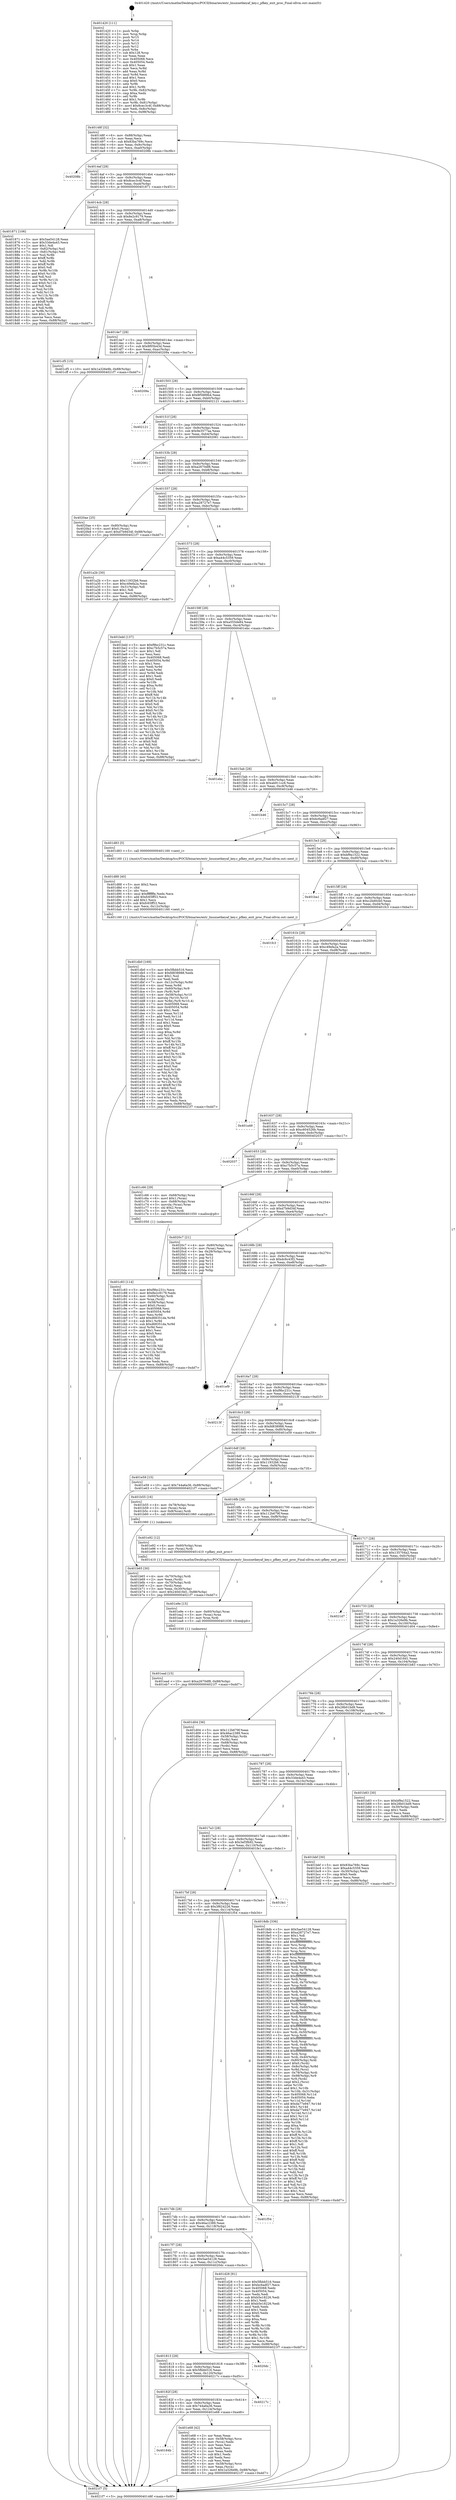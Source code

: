 digraph "0x401420" {
  label = "0x401420 (/mnt/c/Users/mathe/Desktop/tcc/POCII/binaries/extr_linuxnetkeyaf_key.c_pfkey_exit_proc_Final-ollvm.out::main(0))"
  labelloc = "t"
  node[shape=record]

  Entry [label="",width=0.3,height=0.3,shape=circle,fillcolor=black,style=filled]
  "0x40148f" [label="{
     0x40148f [32]\l
     | [instrs]\l
     &nbsp;&nbsp;0x40148f \<+6\>: mov -0x88(%rbp),%eax\l
     &nbsp;&nbsp;0x401495 \<+2\>: mov %eax,%ecx\l
     &nbsp;&nbsp;0x401497 \<+6\>: sub $0x83ba769c,%ecx\l
     &nbsp;&nbsp;0x40149d \<+6\>: mov %eax,-0x9c(%rbp)\l
     &nbsp;&nbsp;0x4014a3 \<+6\>: mov %ecx,-0xa0(%rbp)\l
     &nbsp;&nbsp;0x4014a9 \<+6\>: je 000000000040208b \<main+0xc6b\>\l
  }"]
  "0x40208b" [label="{
     0x40208b\l
  }", style=dashed]
  "0x4014af" [label="{
     0x4014af [28]\l
     | [instrs]\l
     &nbsp;&nbsp;0x4014af \<+5\>: jmp 00000000004014b4 \<main+0x94\>\l
     &nbsp;&nbsp;0x4014b4 \<+6\>: mov -0x9c(%rbp),%eax\l
     &nbsp;&nbsp;0x4014ba \<+5\>: sub $0x8cec3c4f,%eax\l
     &nbsp;&nbsp;0x4014bf \<+6\>: mov %eax,-0xa4(%rbp)\l
     &nbsp;&nbsp;0x4014c5 \<+6\>: je 0000000000401871 \<main+0x451\>\l
  }"]
  Exit [label="",width=0.3,height=0.3,shape=circle,fillcolor=black,style=filled,peripheries=2]
  "0x401871" [label="{
     0x401871 [106]\l
     | [instrs]\l
     &nbsp;&nbsp;0x401871 \<+5\>: mov $0x5ae54128,%eax\l
     &nbsp;&nbsp;0x401876 \<+5\>: mov $0x33de4a43,%ecx\l
     &nbsp;&nbsp;0x40187b \<+2\>: mov $0x1,%dl\l
     &nbsp;&nbsp;0x40187d \<+7\>: mov -0x82(%rbp),%sil\l
     &nbsp;&nbsp;0x401884 \<+7\>: mov -0x81(%rbp),%dil\l
     &nbsp;&nbsp;0x40188b \<+3\>: mov %sil,%r8b\l
     &nbsp;&nbsp;0x40188e \<+4\>: xor $0xff,%r8b\l
     &nbsp;&nbsp;0x401892 \<+3\>: mov %dil,%r9b\l
     &nbsp;&nbsp;0x401895 \<+4\>: xor $0xff,%r9b\l
     &nbsp;&nbsp;0x401899 \<+3\>: xor $0x0,%dl\l
     &nbsp;&nbsp;0x40189c \<+3\>: mov %r8b,%r10b\l
     &nbsp;&nbsp;0x40189f \<+4\>: and $0x0,%r10b\l
     &nbsp;&nbsp;0x4018a3 \<+3\>: and %dl,%sil\l
     &nbsp;&nbsp;0x4018a6 \<+3\>: mov %r9b,%r11b\l
     &nbsp;&nbsp;0x4018a9 \<+4\>: and $0x0,%r11b\l
     &nbsp;&nbsp;0x4018ad \<+3\>: and %dl,%dil\l
     &nbsp;&nbsp;0x4018b0 \<+3\>: or %sil,%r10b\l
     &nbsp;&nbsp;0x4018b3 \<+3\>: or %dil,%r11b\l
     &nbsp;&nbsp;0x4018b6 \<+3\>: xor %r11b,%r10b\l
     &nbsp;&nbsp;0x4018b9 \<+3\>: or %r9b,%r8b\l
     &nbsp;&nbsp;0x4018bc \<+4\>: xor $0xff,%r8b\l
     &nbsp;&nbsp;0x4018c0 \<+3\>: or $0x0,%dl\l
     &nbsp;&nbsp;0x4018c3 \<+3\>: and %dl,%r8b\l
     &nbsp;&nbsp;0x4018c6 \<+3\>: or %r8b,%r10b\l
     &nbsp;&nbsp;0x4018c9 \<+4\>: test $0x1,%r10b\l
     &nbsp;&nbsp;0x4018cd \<+3\>: cmovne %ecx,%eax\l
     &nbsp;&nbsp;0x4018d0 \<+6\>: mov %eax,-0x88(%rbp)\l
     &nbsp;&nbsp;0x4018d6 \<+5\>: jmp 00000000004021f7 \<main+0xdd7\>\l
  }"]
  "0x4014cb" [label="{
     0x4014cb [28]\l
     | [instrs]\l
     &nbsp;&nbsp;0x4014cb \<+5\>: jmp 00000000004014d0 \<main+0xb0\>\l
     &nbsp;&nbsp;0x4014d0 \<+6\>: mov -0x9c(%rbp),%eax\l
     &nbsp;&nbsp;0x4014d6 \<+5\>: sub $0x8e2c9179,%eax\l
     &nbsp;&nbsp;0x4014db \<+6\>: mov %eax,-0xa8(%rbp)\l
     &nbsp;&nbsp;0x4014e1 \<+6\>: je 0000000000401cf5 \<main+0x8d5\>\l
  }"]
  "0x4021f7" [label="{
     0x4021f7 [5]\l
     | [instrs]\l
     &nbsp;&nbsp;0x4021f7 \<+5\>: jmp 000000000040148f \<main+0x6f\>\l
  }"]
  "0x401420" [label="{
     0x401420 [111]\l
     | [instrs]\l
     &nbsp;&nbsp;0x401420 \<+1\>: push %rbp\l
     &nbsp;&nbsp;0x401421 \<+3\>: mov %rsp,%rbp\l
     &nbsp;&nbsp;0x401424 \<+2\>: push %r15\l
     &nbsp;&nbsp;0x401426 \<+2\>: push %r14\l
     &nbsp;&nbsp;0x401428 \<+2\>: push %r13\l
     &nbsp;&nbsp;0x40142a \<+2\>: push %r12\l
     &nbsp;&nbsp;0x40142c \<+1\>: push %rbx\l
     &nbsp;&nbsp;0x40142d \<+7\>: sub $0x128,%rsp\l
     &nbsp;&nbsp;0x401434 \<+2\>: xor %eax,%eax\l
     &nbsp;&nbsp;0x401436 \<+7\>: mov 0x405068,%ecx\l
     &nbsp;&nbsp;0x40143d \<+7\>: mov 0x405054,%edx\l
     &nbsp;&nbsp;0x401444 \<+3\>: sub $0x1,%eax\l
     &nbsp;&nbsp;0x401447 \<+3\>: mov %ecx,%r8d\l
     &nbsp;&nbsp;0x40144a \<+3\>: add %eax,%r8d\l
     &nbsp;&nbsp;0x40144d \<+4\>: imul %r8d,%ecx\l
     &nbsp;&nbsp;0x401451 \<+3\>: and $0x1,%ecx\l
     &nbsp;&nbsp;0x401454 \<+3\>: cmp $0x0,%ecx\l
     &nbsp;&nbsp;0x401457 \<+4\>: sete %r9b\l
     &nbsp;&nbsp;0x40145b \<+4\>: and $0x1,%r9b\l
     &nbsp;&nbsp;0x40145f \<+7\>: mov %r9b,-0x82(%rbp)\l
     &nbsp;&nbsp;0x401466 \<+3\>: cmp $0xa,%edx\l
     &nbsp;&nbsp;0x401469 \<+4\>: setl %r9b\l
     &nbsp;&nbsp;0x40146d \<+4\>: and $0x1,%r9b\l
     &nbsp;&nbsp;0x401471 \<+7\>: mov %r9b,-0x81(%rbp)\l
     &nbsp;&nbsp;0x401478 \<+10\>: movl $0x8cec3c4f,-0x88(%rbp)\l
     &nbsp;&nbsp;0x401482 \<+6\>: mov %edi,-0x8c(%rbp)\l
     &nbsp;&nbsp;0x401488 \<+7\>: mov %rsi,-0x98(%rbp)\l
  }"]
  "0x401ead" [label="{
     0x401ead [15]\l
     | [instrs]\l
     &nbsp;&nbsp;0x401ead \<+10\>: movl $0xa2670df8,-0x88(%rbp)\l
     &nbsp;&nbsp;0x401eb7 \<+5\>: jmp 00000000004021f7 \<main+0xdd7\>\l
  }"]
  "0x401cf5" [label="{
     0x401cf5 [15]\l
     | [instrs]\l
     &nbsp;&nbsp;0x401cf5 \<+10\>: movl $0x1a326e9b,-0x88(%rbp)\l
     &nbsp;&nbsp;0x401cff \<+5\>: jmp 00000000004021f7 \<main+0xdd7\>\l
  }"]
  "0x4014e7" [label="{
     0x4014e7 [28]\l
     | [instrs]\l
     &nbsp;&nbsp;0x4014e7 \<+5\>: jmp 00000000004014ec \<main+0xcc\>\l
     &nbsp;&nbsp;0x4014ec \<+6\>: mov -0x9c(%rbp),%eax\l
     &nbsp;&nbsp;0x4014f2 \<+5\>: sub $0x8f05b43d,%eax\l
     &nbsp;&nbsp;0x4014f7 \<+6\>: mov %eax,-0xac(%rbp)\l
     &nbsp;&nbsp;0x4014fd \<+6\>: je 000000000040209a \<main+0xc7a\>\l
  }"]
  "0x401e9e" [label="{
     0x401e9e [15]\l
     | [instrs]\l
     &nbsp;&nbsp;0x401e9e \<+4\>: mov -0x60(%rbp),%rax\l
     &nbsp;&nbsp;0x401ea2 \<+3\>: mov (%rax),%rax\l
     &nbsp;&nbsp;0x401ea5 \<+3\>: mov %rax,%rdi\l
     &nbsp;&nbsp;0x401ea8 \<+5\>: call 0000000000401030 \<free@plt\>\l
     | [calls]\l
     &nbsp;&nbsp;0x401030 \{1\} (unknown)\l
  }"]
  "0x40209a" [label="{
     0x40209a\l
  }", style=dashed]
  "0x401503" [label="{
     0x401503 [28]\l
     | [instrs]\l
     &nbsp;&nbsp;0x401503 \<+5\>: jmp 0000000000401508 \<main+0xe8\>\l
     &nbsp;&nbsp;0x401508 \<+6\>: mov -0x9c(%rbp),%eax\l
     &nbsp;&nbsp;0x40150e \<+5\>: sub $0x8f5889b4,%eax\l
     &nbsp;&nbsp;0x401513 \<+6\>: mov %eax,-0xb0(%rbp)\l
     &nbsp;&nbsp;0x401519 \<+6\>: je 0000000000402121 \<main+0xd01\>\l
  }"]
  "0x40184b" [label="{
     0x40184b\l
  }", style=dashed]
  "0x402121" [label="{
     0x402121\l
  }", style=dashed]
  "0x40151f" [label="{
     0x40151f [28]\l
     | [instrs]\l
     &nbsp;&nbsp;0x40151f \<+5\>: jmp 0000000000401524 \<main+0x104\>\l
     &nbsp;&nbsp;0x401524 \<+6\>: mov -0x9c(%rbp),%eax\l
     &nbsp;&nbsp;0x40152a \<+5\>: sub $0x9e3577aa,%eax\l
     &nbsp;&nbsp;0x40152f \<+6\>: mov %eax,-0xb4(%rbp)\l
     &nbsp;&nbsp;0x401535 \<+6\>: je 0000000000402061 \<main+0xc41\>\l
  }"]
  "0x401e68" [label="{
     0x401e68 [42]\l
     | [instrs]\l
     &nbsp;&nbsp;0x401e68 \<+2\>: xor %eax,%eax\l
     &nbsp;&nbsp;0x401e6a \<+4\>: mov -0x58(%rbp),%rcx\l
     &nbsp;&nbsp;0x401e6e \<+2\>: mov (%rcx),%edx\l
     &nbsp;&nbsp;0x401e70 \<+2\>: mov %eax,%esi\l
     &nbsp;&nbsp;0x401e72 \<+2\>: sub %edx,%esi\l
     &nbsp;&nbsp;0x401e74 \<+2\>: mov %eax,%edx\l
     &nbsp;&nbsp;0x401e76 \<+3\>: sub $0x1,%edx\l
     &nbsp;&nbsp;0x401e79 \<+2\>: add %edx,%esi\l
     &nbsp;&nbsp;0x401e7b \<+2\>: sub %esi,%eax\l
     &nbsp;&nbsp;0x401e7d \<+4\>: mov -0x58(%rbp),%rcx\l
     &nbsp;&nbsp;0x401e81 \<+2\>: mov %eax,(%rcx)\l
     &nbsp;&nbsp;0x401e83 \<+10\>: movl $0x1a326e9b,-0x88(%rbp)\l
     &nbsp;&nbsp;0x401e8d \<+5\>: jmp 00000000004021f7 \<main+0xdd7\>\l
  }"]
  "0x402061" [label="{
     0x402061\l
  }", style=dashed]
  "0x40153b" [label="{
     0x40153b [28]\l
     | [instrs]\l
     &nbsp;&nbsp;0x40153b \<+5\>: jmp 0000000000401540 \<main+0x120\>\l
     &nbsp;&nbsp;0x401540 \<+6\>: mov -0x9c(%rbp),%eax\l
     &nbsp;&nbsp;0x401546 \<+5\>: sub $0xa2670df8,%eax\l
     &nbsp;&nbsp;0x40154b \<+6\>: mov %eax,-0xb8(%rbp)\l
     &nbsp;&nbsp;0x401551 \<+6\>: je 00000000004020ae \<main+0xc8e\>\l
  }"]
  "0x40182f" [label="{
     0x40182f [28]\l
     | [instrs]\l
     &nbsp;&nbsp;0x40182f \<+5\>: jmp 0000000000401834 \<main+0x414\>\l
     &nbsp;&nbsp;0x401834 \<+6\>: mov -0x9c(%rbp),%eax\l
     &nbsp;&nbsp;0x40183a \<+5\>: sub $0x744a6a36,%eax\l
     &nbsp;&nbsp;0x40183f \<+6\>: mov %eax,-0x124(%rbp)\l
     &nbsp;&nbsp;0x401845 \<+6\>: je 0000000000401e68 \<main+0xa48\>\l
  }"]
  "0x4020ae" [label="{
     0x4020ae [25]\l
     | [instrs]\l
     &nbsp;&nbsp;0x4020ae \<+4\>: mov -0x80(%rbp),%rax\l
     &nbsp;&nbsp;0x4020b2 \<+6\>: movl $0x0,(%rax)\l
     &nbsp;&nbsp;0x4020b8 \<+10\>: movl $0xd7b9d34f,-0x88(%rbp)\l
     &nbsp;&nbsp;0x4020c2 \<+5\>: jmp 00000000004021f7 \<main+0xdd7\>\l
  }"]
  "0x401557" [label="{
     0x401557 [28]\l
     | [instrs]\l
     &nbsp;&nbsp;0x401557 \<+5\>: jmp 000000000040155c \<main+0x13c\>\l
     &nbsp;&nbsp;0x40155c \<+6\>: mov -0x9c(%rbp),%eax\l
     &nbsp;&nbsp;0x401562 \<+5\>: sub $0xa28727e7,%eax\l
     &nbsp;&nbsp;0x401567 \<+6\>: mov %eax,-0xbc(%rbp)\l
     &nbsp;&nbsp;0x40156d \<+6\>: je 0000000000401a2b \<main+0x60b\>\l
  }"]
  "0x40217c" [label="{
     0x40217c\l
  }", style=dashed]
  "0x401a2b" [label="{
     0x401a2b [30]\l
     | [instrs]\l
     &nbsp;&nbsp;0x401a2b \<+5\>: mov $0x11932b6,%eax\l
     &nbsp;&nbsp;0x401a30 \<+5\>: mov $0xc49efa2a,%ecx\l
     &nbsp;&nbsp;0x401a35 \<+3\>: mov -0x31(%rbp),%dl\l
     &nbsp;&nbsp;0x401a38 \<+3\>: test $0x1,%dl\l
     &nbsp;&nbsp;0x401a3b \<+3\>: cmovne %ecx,%eax\l
     &nbsp;&nbsp;0x401a3e \<+6\>: mov %eax,-0x88(%rbp)\l
     &nbsp;&nbsp;0x401a44 \<+5\>: jmp 00000000004021f7 \<main+0xdd7\>\l
  }"]
  "0x401573" [label="{
     0x401573 [28]\l
     | [instrs]\l
     &nbsp;&nbsp;0x401573 \<+5\>: jmp 0000000000401578 \<main+0x158\>\l
     &nbsp;&nbsp;0x401578 \<+6\>: mov -0x9c(%rbp),%eax\l
     &nbsp;&nbsp;0x40157e \<+5\>: sub $0xa44c5359,%eax\l
     &nbsp;&nbsp;0x401583 \<+6\>: mov %eax,-0xc0(%rbp)\l
     &nbsp;&nbsp;0x401589 \<+6\>: je 0000000000401bdd \<main+0x7bd\>\l
  }"]
  "0x401813" [label="{
     0x401813 [28]\l
     | [instrs]\l
     &nbsp;&nbsp;0x401813 \<+5\>: jmp 0000000000401818 \<main+0x3f8\>\l
     &nbsp;&nbsp;0x401818 \<+6\>: mov -0x9c(%rbp),%eax\l
     &nbsp;&nbsp;0x40181e \<+5\>: sub $0x5fbbb516,%eax\l
     &nbsp;&nbsp;0x401823 \<+6\>: mov %eax,-0x120(%rbp)\l
     &nbsp;&nbsp;0x401829 \<+6\>: je 000000000040217c \<main+0xd5c\>\l
  }"]
  "0x401bdd" [label="{
     0x401bdd [137]\l
     | [instrs]\l
     &nbsp;&nbsp;0x401bdd \<+5\>: mov $0xf9bc231c,%eax\l
     &nbsp;&nbsp;0x401be2 \<+5\>: mov $0xc7b5c57a,%ecx\l
     &nbsp;&nbsp;0x401be7 \<+2\>: mov $0x1,%dl\l
     &nbsp;&nbsp;0x401be9 \<+2\>: xor %esi,%esi\l
     &nbsp;&nbsp;0x401beb \<+7\>: mov 0x405068,%edi\l
     &nbsp;&nbsp;0x401bf2 \<+8\>: mov 0x405054,%r8d\l
     &nbsp;&nbsp;0x401bfa \<+3\>: sub $0x1,%esi\l
     &nbsp;&nbsp;0x401bfd \<+3\>: mov %edi,%r9d\l
     &nbsp;&nbsp;0x401c00 \<+3\>: add %esi,%r9d\l
     &nbsp;&nbsp;0x401c03 \<+4\>: imul %r9d,%edi\l
     &nbsp;&nbsp;0x401c07 \<+3\>: and $0x1,%edi\l
     &nbsp;&nbsp;0x401c0a \<+3\>: cmp $0x0,%edi\l
     &nbsp;&nbsp;0x401c0d \<+4\>: sete %r10b\l
     &nbsp;&nbsp;0x401c11 \<+4\>: cmp $0xa,%r8d\l
     &nbsp;&nbsp;0x401c15 \<+4\>: setl %r11b\l
     &nbsp;&nbsp;0x401c19 \<+3\>: mov %r10b,%bl\l
     &nbsp;&nbsp;0x401c1c \<+3\>: xor $0xff,%bl\l
     &nbsp;&nbsp;0x401c1f \<+3\>: mov %r11b,%r14b\l
     &nbsp;&nbsp;0x401c22 \<+4\>: xor $0xff,%r14b\l
     &nbsp;&nbsp;0x401c26 \<+3\>: xor $0x0,%dl\l
     &nbsp;&nbsp;0x401c29 \<+3\>: mov %bl,%r15b\l
     &nbsp;&nbsp;0x401c2c \<+4\>: and $0x0,%r15b\l
     &nbsp;&nbsp;0x401c30 \<+3\>: and %dl,%r10b\l
     &nbsp;&nbsp;0x401c33 \<+3\>: mov %r14b,%r12b\l
     &nbsp;&nbsp;0x401c36 \<+4\>: and $0x0,%r12b\l
     &nbsp;&nbsp;0x401c3a \<+3\>: and %dl,%r11b\l
     &nbsp;&nbsp;0x401c3d \<+3\>: or %r10b,%r15b\l
     &nbsp;&nbsp;0x401c40 \<+3\>: or %r11b,%r12b\l
     &nbsp;&nbsp;0x401c43 \<+3\>: xor %r12b,%r15b\l
     &nbsp;&nbsp;0x401c46 \<+3\>: or %r14b,%bl\l
     &nbsp;&nbsp;0x401c49 \<+3\>: xor $0xff,%bl\l
     &nbsp;&nbsp;0x401c4c \<+3\>: or $0x0,%dl\l
     &nbsp;&nbsp;0x401c4f \<+2\>: and %dl,%bl\l
     &nbsp;&nbsp;0x401c51 \<+3\>: or %bl,%r15b\l
     &nbsp;&nbsp;0x401c54 \<+4\>: test $0x1,%r15b\l
     &nbsp;&nbsp;0x401c58 \<+3\>: cmovne %ecx,%eax\l
     &nbsp;&nbsp;0x401c5b \<+6\>: mov %eax,-0x88(%rbp)\l
     &nbsp;&nbsp;0x401c61 \<+5\>: jmp 00000000004021f7 \<main+0xdd7\>\l
  }"]
  "0x40158f" [label="{
     0x40158f [28]\l
     | [instrs]\l
     &nbsp;&nbsp;0x40158f \<+5\>: jmp 0000000000401594 \<main+0x174\>\l
     &nbsp;&nbsp;0x401594 \<+6\>: mov -0x9c(%rbp),%eax\l
     &nbsp;&nbsp;0x40159a \<+5\>: sub $0xa555de84,%eax\l
     &nbsp;&nbsp;0x40159f \<+6\>: mov %eax,-0xc4(%rbp)\l
     &nbsp;&nbsp;0x4015a5 \<+6\>: je 0000000000401ebc \<main+0xa9c\>\l
  }"]
  "0x4020dc" [label="{
     0x4020dc\l
  }", style=dashed]
  "0x401ebc" [label="{
     0x401ebc\l
  }", style=dashed]
  "0x4015ab" [label="{
     0x4015ab [28]\l
     | [instrs]\l
     &nbsp;&nbsp;0x4015ab \<+5\>: jmp 00000000004015b0 \<main+0x190\>\l
     &nbsp;&nbsp;0x4015b0 \<+6\>: mov -0x9c(%rbp),%eax\l
     &nbsp;&nbsp;0x4015b6 \<+5\>: sub $0xab911cc6,%eax\l
     &nbsp;&nbsp;0x4015bb \<+6\>: mov %eax,-0xc8(%rbp)\l
     &nbsp;&nbsp;0x4015c1 \<+6\>: je 0000000000401b46 \<main+0x726\>\l
  }"]
  "0x401db0" [label="{
     0x401db0 [169]\l
     | [instrs]\l
     &nbsp;&nbsp;0x401db0 \<+5\>: mov $0x5fbbb516,%ecx\l
     &nbsp;&nbsp;0x401db5 \<+5\>: mov $0xfd838988,%edx\l
     &nbsp;&nbsp;0x401dba \<+3\>: mov $0x1,%sil\l
     &nbsp;&nbsp;0x401dbd \<+2\>: xor %edi,%edi\l
     &nbsp;&nbsp;0x401dbf \<+7\>: mov -0x12c(%rbp),%r8d\l
     &nbsp;&nbsp;0x401dc6 \<+4\>: imul %eax,%r8d\l
     &nbsp;&nbsp;0x401dca \<+4\>: mov -0x60(%rbp),%r9\l
     &nbsp;&nbsp;0x401dce \<+3\>: mov (%r9),%r9\l
     &nbsp;&nbsp;0x401dd1 \<+4\>: mov -0x58(%rbp),%r10\l
     &nbsp;&nbsp;0x401dd5 \<+3\>: movslq (%r10),%r10\l
     &nbsp;&nbsp;0x401dd8 \<+4\>: mov %r8d,(%r9,%r10,4)\l
     &nbsp;&nbsp;0x401ddc \<+7\>: mov 0x405068,%eax\l
     &nbsp;&nbsp;0x401de3 \<+8\>: mov 0x405054,%r8d\l
     &nbsp;&nbsp;0x401deb \<+3\>: sub $0x1,%edi\l
     &nbsp;&nbsp;0x401dee \<+3\>: mov %eax,%r11d\l
     &nbsp;&nbsp;0x401df1 \<+3\>: add %edi,%r11d\l
     &nbsp;&nbsp;0x401df4 \<+4\>: imul %r11d,%eax\l
     &nbsp;&nbsp;0x401df8 \<+3\>: and $0x1,%eax\l
     &nbsp;&nbsp;0x401dfb \<+3\>: cmp $0x0,%eax\l
     &nbsp;&nbsp;0x401dfe \<+3\>: sete %bl\l
     &nbsp;&nbsp;0x401e01 \<+4\>: cmp $0xa,%r8d\l
     &nbsp;&nbsp;0x401e05 \<+4\>: setl %r14b\l
     &nbsp;&nbsp;0x401e09 \<+3\>: mov %bl,%r15b\l
     &nbsp;&nbsp;0x401e0c \<+4\>: xor $0xff,%r15b\l
     &nbsp;&nbsp;0x401e10 \<+3\>: mov %r14b,%r12b\l
     &nbsp;&nbsp;0x401e13 \<+4\>: xor $0xff,%r12b\l
     &nbsp;&nbsp;0x401e17 \<+4\>: xor $0x0,%sil\l
     &nbsp;&nbsp;0x401e1b \<+3\>: mov %r15b,%r13b\l
     &nbsp;&nbsp;0x401e1e \<+4\>: and $0x0,%r13b\l
     &nbsp;&nbsp;0x401e22 \<+3\>: and %sil,%bl\l
     &nbsp;&nbsp;0x401e25 \<+3\>: mov %r12b,%al\l
     &nbsp;&nbsp;0x401e28 \<+2\>: and $0x0,%al\l
     &nbsp;&nbsp;0x401e2a \<+3\>: and %sil,%r14b\l
     &nbsp;&nbsp;0x401e2d \<+3\>: or %bl,%r13b\l
     &nbsp;&nbsp;0x401e30 \<+3\>: or %r14b,%al\l
     &nbsp;&nbsp;0x401e33 \<+3\>: xor %al,%r13b\l
     &nbsp;&nbsp;0x401e36 \<+3\>: or %r12b,%r15b\l
     &nbsp;&nbsp;0x401e39 \<+4\>: xor $0xff,%r15b\l
     &nbsp;&nbsp;0x401e3d \<+4\>: or $0x0,%sil\l
     &nbsp;&nbsp;0x401e41 \<+3\>: and %sil,%r15b\l
     &nbsp;&nbsp;0x401e44 \<+3\>: or %r15b,%r13b\l
     &nbsp;&nbsp;0x401e47 \<+4\>: test $0x1,%r13b\l
     &nbsp;&nbsp;0x401e4b \<+3\>: cmovne %edx,%ecx\l
     &nbsp;&nbsp;0x401e4e \<+6\>: mov %ecx,-0x88(%rbp)\l
     &nbsp;&nbsp;0x401e54 \<+5\>: jmp 00000000004021f7 \<main+0xdd7\>\l
  }"]
  "0x401b46" [label="{
     0x401b46\l
  }", style=dashed]
  "0x4015c7" [label="{
     0x4015c7 [28]\l
     | [instrs]\l
     &nbsp;&nbsp;0x4015c7 \<+5\>: jmp 00000000004015cc \<main+0x1ac\>\l
     &nbsp;&nbsp;0x4015cc \<+6\>: mov -0x9c(%rbp),%eax\l
     &nbsp;&nbsp;0x4015d2 \<+5\>: sub $0xbc6adf27,%eax\l
     &nbsp;&nbsp;0x4015d7 \<+6\>: mov %eax,-0xcc(%rbp)\l
     &nbsp;&nbsp;0x4015dd \<+6\>: je 0000000000401d83 \<main+0x963\>\l
  }"]
  "0x401d88" [label="{
     0x401d88 [40]\l
     | [instrs]\l
     &nbsp;&nbsp;0x401d88 \<+5\>: mov $0x2,%ecx\l
     &nbsp;&nbsp;0x401d8d \<+1\>: cltd\l
     &nbsp;&nbsp;0x401d8e \<+2\>: idiv %ecx\l
     &nbsp;&nbsp;0x401d90 \<+6\>: imul $0xfffffffe,%edx,%ecx\l
     &nbsp;&nbsp;0x401d96 \<+6\>: add $0xfc65ff53,%ecx\l
     &nbsp;&nbsp;0x401d9c \<+3\>: add $0x1,%ecx\l
     &nbsp;&nbsp;0x401d9f \<+6\>: sub $0xfc65ff53,%ecx\l
     &nbsp;&nbsp;0x401da5 \<+6\>: mov %ecx,-0x12c(%rbp)\l
     &nbsp;&nbsp;0x401dab \<+5\>: call 0000000000401160 \<next_i\>\l
     | [calls]\l
     &nbsp;&nbsp;0x401160 \{1\} (/mnt/c/Users/mathe/Desktop/tcc/POCII/binaries/extr_linuxnetkeyaf_key.c_pfkey_exit_proc_Final-ollvm.out::next_i)\l
  }"]
  "0x401d83" [label="{
     0x401d83 [5]\l
     | [instrs]\l
     &nbsp;&nbsp;0x401d83 \<+5\>: call 0000000000401160 \<next_i\>\l
     | [calls]\l
     &nbsp;&nbsp;0x401160 \{1\} (/mnt/c/Users/mathe/Desktop/tcc/POCII/binaries/extr_linuxnetkeyaf_key.c_pfkey_exit_proc_Final-ollvm.out::next_i)\l
  }"]
  "0x4015e3" [label="{
     0x4015e3 [28]\l
     | [instrs]\l
     &nbsp;&nbsp;0x4015e3 \<+5\>: jmp 00000000004015e8 \<main+0x1c8\>\l
     &nbsp;&nbsp;0x4015e8 \<+6\>: mov -0x9c(%rbp),%eax\l
     &nbsp;&nbsp;0x4015ee \<+5\>: sub $0xbf9a1522,%eax\l
     &nbsp;&nbsp;0x4015f3 \<+6\>: mov %eax,-0xd0(%rbp)\l
     &nbsp;&nbsp;0x4015f9 \<+6\>: je 0000000000401ba1 \<main+0x781\>\l
  }"]
  "0x4017f7" [label="{
     0x4017f7 [28]\l
     | [instrs]\l
     &nbsp;&nbsp;0x4017f7 \<+5\>: jmp 00000000004017fc \<main+0x3dc\>\l
     &nbsp;&nbsp;0x4017fc \<+6\>: mov -0x9c(%rbp),%eax\l
     &nbsp;&nbsp;0x401802 \<+5\>: sub $0x5ae54128,%eax\l
     &nbsp;&nbsp;0x401807 \<+6\>: mov %eax,-0x11c(%rbp)\l
     &nbsp;&nbsp;0x40180d \<+6\>: je 00000000004020dc \<main+0xcbc\>\l
  }"]
  "0x401ba1" [label="{
     0x401ba1\l
  }", style=dashed]
  "0x4015ff" [label="{
     0x4015ff [28]\l
     | [instrs]\l
     &nbsp;&nbsp;0x4015ff \<+5\>: jmp 0000000000401604 \<main+0x1e4\>\l
     &nbsp;&nbsp;0x401604 \<+6\>: mov -0x9c(%rbp),%eax\l
     &nbsp;&nbsp;0x40160a \<+5\>: sub $0xc2bd0cb0,%eax\l
     &nbsp;&nbsp;0x40160f \<+6\>: mov %eax,-0xd4(%rbp)\l
     &nbsp;&nbsp;0x401615 \<+6\>: je 0000000000401fc3 \<main+0xba3\>\l
  }"]
  "0x401d28" [label="{
     0x401d28 [91]\l
     | [instrs]\l
     &nbsp;&nbsp;0x401d28 \<+5\>: mov $0x5fbbb516,%eax\l
     &nbsp;&nbsp;0x401d2d \<+5\>: mov $0xbc6adf27,%ecx\l
     &nbsp;&nbsp;0x401d32 \<+7\>: mov 0x405068,%edx\l
     &nbsp;&nbsp;0x401d39 \<+7\>: mov 0x405054,%esi\l
     &nbsp;&nbsp;0x401d40 \<+2\>: mov %edx,%edi\l
     &nbsp;&nbsp;0x401d42 \<+6\>: sub $0xb5e18226,%edi\l
     &nbsp;&nbsp;0x401d48 \<+3\>: sub $0x1,%edi\l
     &nbsp;&nbsp;0x401d4b \<+6\>: add $0xb5e18226,%edi\l
     &nbsp;&nbsp;0x401d51 \<+3\>: imul %edi,%edx\l
     &nbsp;&nbsp;0x401d54 \<+3\>: and $0x1,%edx\l
     &nbsp;&nbsp;0x401d57 \<+3\>: cmp $0x0,%edx\l
     &nbsp;&nbsp;0x401d5a \<+4\>: sete %r8b\l
     &nbsp;&nbsp;0x401d5e \<+3\>: cmp $0xa,%esi\l
     &nbsp;&nbsp;0x401d61 \<+4\>: setl %r9b\l
     &nbsp;&nbsp;0x401d65 \<+3\>: mov %r8b,%r10b\l
     &nbsp;&nbsp;0x401d68 \<+3\>: and %r9b,%r10b\l
     &nbsp;&nbsp;0x401d6b \<+3\>: xor %r9b,%r8b\l
     &nbsp;&nbsp;0x401d6e \<+3\>: or %r8b,%r10b\l
     &nbsp;&nbsp;0x401d71 \<+4\>: test $0x1,%r10b\l
     &nbsp;&nbsp;0x401d75 \<+3\>: cmovne %ecx,%eax\l
     &nbsp;&nbsp;0x401d78 \<+6\>: mov %eax,-0x88(%rbp)\l
     &nbsp;&nbsp;0x401d7e \<+5\>: jmp 00000000004021f7 \<main+0xdd7\>\l
  }"]
  "0x401fc3" [label="{
     0x401fc3\l
  }", style=dashed]
  "0x40161b" [label="{
     0x40161b [28]\l
     | [instrs]\l
     &nbsp;&nbsp;0x40161b \<+5\>: jmp 0000000000401620 \<main+0x200\>\l
     &nbsp;&nbsp;0x401620 \<+6\>: mov -0x9c(%rbp),%eax\l
     &nbsp;&nbsp;0x401626 \<+5\>: sub $0xc49efa2a,%eax\l
     &nbsp;&nbsp;0x40162b \<+6\>: mov %eax,-0xd8(%rbp)\l
     &nbsp;&nbsp;0x401631 \<+6\>: je 0000000000401a49 \<main+0x629\>\l
  }"]
  "0x4017db" [label="{
     0x4017db [28]\l
     | [instrs]\l
     &nbsp;&nbsp;0x4017db \<+5\>: jmp 00000000004017e0 \<main+0x3c0\>\l
     &nbsp;&nbsp;0x4017e0 \<+6\>: mov -0x9c(%rbp),%eax\l
     &nbsp;&nbsp;0x4017e6 \<+5\>: sub $0x46ac2389,%eax\l
     &nbsp;&nbsp;0x4017eb \<+6\>: mov %eax,-0x118(%rbp)\l
     &nbsp;&nbsp;0x4017f1 \<+6\>: je 0000000000401d28 \<main+0x908\>\l
  }"]
  "0x401a49" [label="{
     0x401a49\l
  }", style=dashed]
  "0x401637" [label="{
     0x401637 [28]\l
     | [instrs]\l
     &nbsp;&nbsp;0x401637 \<+5\>: jmp 000000000040163c \<main+0x21c\>\l
     &nbsp;&nbsp;0x40163c \<+6\>: mov -0x9c(%rbp),%eax\l
     &nbsp;&nbsp;0x401642 \<+5\>: sub $0xc604526b,%eax\l
     &nbsp;&nbsp;0x401647 \<+6\>: mov %eax,-0xdc(%rbp)\l
     &nbsp;&nbsp;0x40164d \<+6\>: je 0000000000402037 \<main+0xc17\>\l
  }"]
  "0x401f54" [label="{
     0x401f54\l
  }", style=dashed]
  "0x402037" [label="{
     0x402037\l
  }", style=dashed]
  "0x401653" [label="{
     0x401653 [28]\l
     | [instrs]\l
     &nbsp;&nbsp;0x401653 \<+5\>: jmp 0000000000401658 \<main+0x238\>\l
     &nbsp;&nbsp;0x401658 \<+6\>: mov -0x9c(%rbp),%eax\l
     &nbsp;&nbsp;0x40165e \<+5\>: sub $0xc7b5c57a,%eax\l
     &nbsp;&nbsp;0x401663 \<+6\>: mov %eax,-0xe0(%rbp)\l
     &nbsp;&nbsp;0x401669 \<+6\>: je 0000000000401c66 \<main+0x846\>\l
  }"]
  "0x4017bf" [label="{
     0x4017bf [28]\l
     | [instrs]\l
     &nbsp;&nbsp;0x4017bf \<+5\>: jmp 00000000004017c4 \<main+0x3a4\>\l
     &nbsp;&nbsp;0x4017c4 \<+6\>: mov -0x9c(%rbp),%eax\l
     &nbsp;&nbsp;0x4017ca \<+5\>: sub $0x3f624226,%eax\l
     &nbsp;&nbsp;0x4017cf \<+6\>: mov %eax,-0x114(%rbp)\l
     &nbsp;&nbsp;0x4017d5 \<+6\>: je 0000000000401f54 \<main+0xb34\>\l
  }"]
  "0x401c66" [label="{
     0x401c66 [29]\l
     | [instrs]\l
     &nbsp;&nbsp;0x401c66 \<+4\>: mov -0x68(%rbp),%rax\l
     &nbsp;&nbsp;0x401c6a \<+6\>: movl $0x1,(%rax)\l
     &nbsp;&nbsp;0x401c70 \<+4\>: mov -0x68(%rbp),%rax\l
     &nbsp;&nbsp;0x401c74 \<+3\>: movslq (%rax),%rax\l
     &nbsp;&nbsp;0x401c77 \<+4\>: shl $0x2,%rax\l
     &nbsp;&nbsp;0x401c7b \<+3\>: mov %rax,%rdi\l
     &nbsp;&nbsp;0x401c7e \<+5\>: call 0000000000401050 \<malloc@plt\>\l
     | [calls]\l
     &nbsp;&nbsp;0x401050 \{1\} (unknown)\l
  }"]
  "0x40166f" [label="{
     0x40166f [28]\l
     | [instrs]\l
     &nbsp;&nbsp;0x40166f \<+5\>: jmp 0000000000401674 \<main+0x254\>\l
     &nbsp;&nbsp;0x401674 \<+6\>: mov -0x9c(%rbp),%eax\l
     &nbsp;&nbsp;0x40167a \<+5\>: sub $0xd7b9d34f,%eax\l
     &nbsp;&nbsp;0x40167f \<+6\>: mov %eax,-0xe4(%rbp)\l
     &nbsp;&nbsp;0x401685 \<+6\>: je 00000000004020c7 \<main+0xca7\>\l
  }"]
  "0x401fe1" [label="{
     0x401fe1\l
  }", style=dashed]
  "0x4020c7" [label="{
     0x4020c7 [21]\l
     | [instrs]\l
     &nbsp;&nbsp;0x4020c7 \<+4\>: mov -0x80(%rbp),%rax\l
     &nbsp;&nbsp;0x4020cb \<+2\>: mov (%rax),%eax\l
     &nbsp;&nbsp;0x4020cd \<+4\>: lea -0x28(%rbp),%rsp\l
     &nbsp;&nbsp;0x4020d1 \<+1\>: pop %rbx\l
     &nbsp;&nbsp;0x4020d2 \<+2\>: pop %r12\l
     &nbsp;&nbsp;0x4020d4 \<+2\>: pop %r13\l
     &nbsp;&nbsp;0x4020d6 \<+2\>: pop %r14\l
     &nbsp;&nbsp;0x4020d8 \<+2\>: pop %r15\l
     &nbsp;&nbsp;0x4020da \<+1\>: pop %rbp\l
     &nbsp;&nbsp;0x4020db \<+1\>: ret\l
  }"]
  "0x40168b" [label="{
     0x40168b [28]\l
     | [instrs]\l
     &nbsp;&nbsp;0x40168b \<+5\>: jmp 0000000000401690 \<main+0x270\>\l
     &nbsp;&nbsp;0x401690 \<+6\>: mov -0x9c(%rbp),%eax\l
     &nbsp;&nbsp;0x401696 \<+5\>: sub $0xdc6c43f2,%eax\l
     &nbsp;&nbsp;0x40169b \<+6\>: mov %eax,-0xe8(%rbp)\l
     &nbsp;&nbsp;0x4016a1 \<+6\>: je 0000000000401ef9 \<main+0xad9\>\l
  }"]
  "0x401c83" [label="{
     0x401c83 [114]\l
     | [instrs]\l
     &nbsp;&nbsp;0x401c83 \<+5\>: mov $0xf9bc231c,%ecx\l
     &nbsp;&nbsp;0x401c88 \<+5\>: mov $0x8e2c9179,%edx\l
     &nbsp;&nbsp;0x401c8d \<+4\>: mov -0x60(%rbp),%rdi\l
     &nbsp;&nbsp;0x401c91 \<+3\>: mov %rax,(%rdi)\l
     &nbsp;&nbsp;0x401c94 \<+4\>: mov -0x58(%rbp),%rax\l
     &nbsp;&nbsp;0x401c98 \<+6\>: movl $0x0,(%rax)\l
     &nbsp;&nbsp;0x401c9e \<+7\>: mov 0x405068,%esi\l
     &nbsp;&nbsp;0x401ca5 \<+8\>: mov 0x405054,%r8d\l
     &nbsp;&nbsp;0x401cad \<+3\>: mov %esi,%r9d\l
     &nbsp;&nbsp;0x401cb0 \<+7\>: add $0xd68351da,%r9d\l
     &nbsp;&nbsp;0x401cb7 \<+4\>: sub $0x1,%r9d\l
     &nbsp;&nbsp;0x401cbb \<+7\>: sub $0xd68351da,%r9d\l
     &nbsp;&nbsp;0x401cc2 \<+4\>: imul %r9d,%esi\l
     &nbsp;&nbsp;0x401cc6 \<+3\>: and $0x1,%esi\l
     &nbsp;&nbsp;0x401cc9 \<+3\>: cmp $0x0,%esi\l
     &nbsp;&nbsp;0x401ccc \<+4\>: sete %r10b\l
     &nbsp;&nbsp;0x401cd0 \<+4\>: cmp $0xa,%r8d\l
     &nbsp;&nbsp;0x401cd4 \<+4\>: setl %r11b\l
     &nbsp;&nbsp;0x401cd8 \<+3\>: mov %r10b,%bl\l
     &nbsp;&nbsp;0x401cdb \<+3\>: and %r11b,%bl\l
     &nbsp;&nbsp;0x401cde \<+3\>: xor %r11b,%r10b\l
     &nbsp;&nbsp;0x401ce1 \<+3\>: or %r10b,%bl\l
     &nbsp;&nbsp;0x401ce4 \<+3\>: test $0x1,%bl\l
     &nbsp;&nbsp;0x401ce7 \<+3\>: cmovne %edx,%ecx\l
     &nbsp;&nbsp;0x401cea \<+6\>: mov %ecx,-0x88(%rbp)\l
     &nbsp;&nbsp;0x401cf0 \<+5\>: jmp 00000000004021f7 \<main+0xdd7\>\l
  }"]
  "0x401ef9" [label="{
     0x401ef9\l
  }", style=dashed]
  "0x4016a7" [label="{
     0x4016a7 [28]\l
     | [instrs]\l
     &nbsp;&nbsp;0x4016a7 \<+5\>: jmp 00000000004016ac \<main+0x28c\>\l
     &nbsp;&nbsp;0x4016ac \<+6\>: mov -0x9c(%rbp),%eax\l
     &nbsp;&nbsp;0x4016b2 \<+5\>: sub $0xf9bc231c,%eax\l
     &nbsp;&nbsp;0x4016b7 \<+6\>: mov %eax,-0xec(%rbp)\l
     &nbsp;&nbsp;0x4016bd \<+6\>: je 000000000040213f \<main+0xd1f\>\l
  }"]
  "0x401b65" [label="{
     0x401b65 [30]\l
     | [instrs]\l
     &nbsp;&nbsp;0x401b65 \<+4\>: mov -0x70(%rbp),%rdi\l
     &nbsp;&nbsp;0x401b69 \<+2\>: mov %eax,(%rdi)\l
     &nbsp;&nbsp;0x401b6b \<+4\>: mov -0x70(%rbp),%rdi\l
     &nbsp;&nbsp;0x401b6f \<+2\>: mov (%rdi),%eax\l
     &nbsp;&nbsp;0x401b71 \<+3\>: mov %eax,-0x30(%rbp)\l
     &nbsp;&nbsp;0x401b74 \<+10\>: movl $0x240d16d1,-0x88(%rbp)\l
     &nbsp;&nbsp;0x401b7e \<+5\>: jmp 00000000004021f7 \<main+0xdd7\>\l
  }"]
  "0x40213f" [label="{
     0x40213f\l
  }", style=dashed]
  "0x4016c3" [label="{
     0x4016c3 [28]\l
     | [instrs]\l
     &nbsp;&nbsp;0x4016c3 \<+5\>: jmp 00000000004016c8 \<main+0x2a8\>\l
     &nbsp;&nbsp;0x4016c8 \<+6\>: mov -0x9c(%rbp),%eax\l
     &nbsp;&nbsp;0x4016ce \<+5\>: sub $0xfd838988,%eax\l
     &nbsp;&nbsp;0x4016d3 \<+6\>: mov %eax,-0xf0(%rbp)\l
     &nbsp;&nbsp;0x4016d9 \<+6\>: je 0000000000401e59 \<main+0xa39\>\l
  }"]
  "0x4017a3" [label="{
     0x4017a3 [28]\l
     | [instrs]\l
     &nbsp;&nbsp;0x4017a3 \<+5\>: jmp 00000000004017a8 \<main+0x388\>\l
     &nbsp;&nbsp;0x4017a8 \<+6\>: mov -0x9c(%rbp),%eax\l
     &nbsp;&nbsp;0x4017ae \<+5\>: sub $0x3ef3fb92,%eax\l
     &nbsp;&nbsp;0x4017b3 \<+6\>: mov %eax,-0x110(%rbp)\l
     &nbsp;&nbsp;0x4017b9 \<+6\>: je 0000000000401fe1 \<main+0xbc1\>\l
  }"]
  "0x401e59" [label="{
     0x401e59 [15]\l
     | [instrs]\l
     &nbsp;&nbsp;0x401e59 \<+10\>: movl $0x744a6a36,-0x88(%rbp)\l
     &nbsp;&nbsp;0x401e63 \<+5\>: jmp 00000000004021f7 \<main+0xdd7\>\l
  }"]
  "0x4016df" [label="{
     0x4016df [28]\l
     | [instrs]\l
     &nbsp;&nbsp;0x4016df \<+5\>: jmp 00000000004016e4 \<main+0x2c4\>\l
     &nbsp;&nbsp;0x4016e4 \<+6\>: mov -0x9c(%rbp),%eax\l
     &nbsp;&nbsp;0x4016ea \<+5\>: sub $0x11932b6,%eax\l
     &nbsp;&nbsp;0x4016ef \<+6\>: mov %eax,-0xf4(%rbp)\l
     &nbsp;&nbsp;0x4016f5 \<+6\>: je 0000000000401b55 \<main+0x735\>\l
  }"]
  "0x4018db" [label="{
     0x4018db [336]\l
     | [instrs]\l
     &nbsp;&nbsp;0x4018db \<+5\>: mov $0x5ae54128,%eax\l
     &nbsp;&nbsp;0x4018e0 \<+5\>: mov $0xa28727e7,%ecx\l
     &nbsp;&nbsp;0x4018e5 \<+2\>: mov $0x1,%dl\l
     &nbsp;&nbsp;0x4018e7 \<+3\>: mov %rsp,%rsi\l
     &nbsp;&nbsp;0x4018ea \<+4\>: add $0xfffffffffffffff0,%rsi\l
     &nbsp;&nbsp;0x4018ee \<+3\>: mov %rsi,%rsp\l
     &nbsp;&nbsp;0x4018f1 \<+4\>: mov %rsi,-0x80(%rbp)\l
     &nbsp;&nbsp;0x4018f5 \<+3\>: mov %rsp,%rsi\l
     &nbsp;&nbsp;0x4018f8 \<+4\>: add $0xfffffffffffffff0,%rsi\l
     &nbsp;&nbsp;0x4018fc \<+3\>: mov %rsi,%rsp\l
     &nbsp;&nbsp;0x4018ff \<+3\>: mov %rsp,%rdi\l
     &nbsp;&nbsp;0x401902 \<+4\>: add $0xfffffffffffffff0,%rdi\l
     &nbsp;&nbsp;0x401906 \<+3\>: mov %rdi,%rsp\l
     &nbsp;&nbsp;0x401909 \<+4\>: mov %rdi,-0x78(%rbp)\l
     &nbsp;&nbsp;0x40190d \<+3\>: mov %rsp,%rdi\l
     &nbsp;&nbsp;0x401910 \<+4\>: add $0xfffffffffffffff0,%rdi\l
     &nbsp;&nbsp;0x401914 \<+3\>: mov %rdi,%rsp\l
     &nbsp;&nbsp;0x401917 \<+4\>: mov %rdi,-0x70(%rbp)\l
     &nbsp;&nbsp;0x40191b \<+3\>: mov %rsp,%rdi\l
     &nbsp;&nbsp;0x40191e \<+4\>: add $0xfffffffffffffff0,%rdi\l
     &nbsp;&nbsp;0x401922 \<+3\>: mov %rdi,%rsp\l
     &nbsp;&nbsp;0x401925 \<+4\>: mov %rdi,-0x68(%rbp)\l
     &nbsp;&nbsp;0x401929 \<+3\>: mov %rsp,%rdi\l
     &nbsp;&nbsp;0x40192c \<+4\>: add $0xfffffffffffffff0,%rdi\l
     &nbsp;&nbsp;0x401930 \<+3\>: mov %rdi,%rsp\l
     &nbsp;&nbsp;0x401933 \<+4\>: mov %rdi,-0x60(%rbp)\l
     &nbsp;&nbsp;0x401937 \<+3\>: mov %rsp,%rdi\l
     &nbsp;&nbsp;0x40193a \<+4\>: add $0xfffffffffffffff0,%rdi\l
     &nbsp;&nbsp;0x40193e \<+3\>: mov %rdi,%rsp\l
     &nbsp;&nbsp;0x401941 \<+4\>: mov %rdi,-0x58(%rbp)\l
     &nbsp;&nbsp;0x401945 \<+3\>: mov %rsp,%rdi\l
     &nbsp;&nbsp;0x401948 \<+4\>: add $0xfffffffffffffff0,%rdi\l
     &nbsp;&nbsp;0x40194c \<+3\>: mov %rdi,%rsp\l
     &nbsp;&nbsp;0x40194f \<+4\>: mov %rdi,-0x50(%rbp)\l
     &nbsp;&nbsp;0x401953 \<+3\>: mov %rsp,%rdi\l
     &nbsp;&nbsp;0x401956 \<+4\>: add $0xfffffffffffffff0,%rdi\l
     &nbsp;&nbsp;0x40195a \<+3\>: mov %rdi,%rsp\l
     &nbsp;&nbsp;0x40195d \<+4\>: mov %rdi,-0x48(%rbp)\l
     &nbsp;&nbsp;0x401961 \<+3\>: mov %rsp,%rdi\l
     &nbsp;&nbsp;0x401964 \<+4\>: add $0xfffffffffffffff0,%rdi\l
     &nbsp;&nbsp;0x401968 \<+3\>: mov %rdi,%rsp\l
     &nbsp;&nbsp;0x40196b \<+4\>: mov %rdi,-0x40(%rbp)\l
     &nbsp;&nbsp;0x40196f \<+4\>: mov -0x80(%rbp),%rdi\l
     &nbsp;&nbsp;0x401973 \<+6\>: movl $0x0,(%rdi)\l
     &nbsp;&nbsp;0x401979 \<+7\>: mov -0x8c(%rbp),%r8d\l
     &nbsp;&nbsp;0x401980 \<+3\>: mov %r8d,(%rsi)\l
     &nbsp;&nbsp;0x401983 \<+4\>: mov -0x78(%rbp),%rdi\l
     &nbsp;&nbsp;0x401987 \<+7\>: mov -0x98(%rbp),%r9\l
     &nbsp;&nbsp;0x40198e \<+3\>: mov %r9,(%rdi)\l
     &nbsp;&nbsp;0x401991 \<+3\>: cmpl $0x2,(%rsi)\l
     &nbsp;&nbsp;0x401994 \<+4\>: setne %r10b\l
     &nbsp;&nbsp;0x401998 \<+4\>: and $0x1,%r10b\l
     &nbsp;&nbsp;0x40199c \<+4\>: mov %r10b,-0x31(%rbp)\l
     &nbsp;&nbsp;0x4019a0 \<+8\>: mov 0x405068,%r11d\l
     &nbsp;&nbsp;0x4019a8 \<+7\>: mov 0x405054,%ebx\l
     &nbsp;&nbsp;0x4019af \<+3\>: mov %r11d,%r14d\l
     &nbsp;&nbsp;0x4019b2 \<+7\>: add $0xda77e947,%r14d\l
     &nbsp;&nbsp;0x4019b9 \<+4\>: sub $0x1,%r14d\l
     &nbsp;&nbsp;0x4019bd \<+7\>: sub $0xda77e947,%r14d\l
     &nbsp;&nbsp;0x4019c4 \<+4\>: imul %r14d,%r11d\l
     &nbsp;&nbsp;0x4019c8 \<+4\>: and $0x1,%r11d\l
     &nbsp;&nbsp;0x4019cc \<+4\>: cmp $0x0,%r11d\l
     &nbsp;&nbsp;0x4019d0 \<+4\>: sete %r10b\l
     &nbsp;&nbsp;0x4019d4 \<+3\>: cmp $0xa,%ebx\l
     &nbsp;&nbsp;0x4019d7 \<+4\>: setl %r15b\l
     &nbsp;&nbsp;0x4019db \<+3\>: mov %r10b,%r12b\l
     &nbsp;&nbsp;0x4019de \<+4\>: xor $0xff,%r12b\l
     &nbsp;&nbsp;0x4019e2 \<+3\>: mov %r15b,%r13b\l
     &nbsp;&nbsp;0x4019e5 \<+4\>: xor $0xff,%r13b\l
     &nbsp;&nbsp;0x4019e9 \<+3\>: xor $0x1,%dl\l
     &nbsp;&nbsp;0x4019ec \<+3\>: mov %r12b,%sil\l
     &nbsp;&nbsp;0x4019ef \<+4\>: and $0xff,%sil\l
     &nbsp;&nbsp;0x4019f3 \<+3\>: and %dl,%r10b\l
     &nbsp;&nbsp;0x4019f6 \<+3\>: mov %r13b,%dil\l
     &nbsp;&nbsp;0x4019f9 \<+4\>: and $0xff,%dil\l
     &nbsp;&nbsp;0x4019fd \<+3\>: and %dl,%r15b\l
     &nbsp;&nbsp;0x401a00 \<+3\>: or %r10b,%sil\l
     &nbsp;&nbsp;0x401a03 \<+3\>: or %r15b,%dil\l
     &nbsp;&nbsp;0x401a06 \<+3\>: xor %dil,%sil\l
     &nbsp;&nbsp;0x401a09 \<+3\>: or %r13b,%r12b\l
     &nbsp;&nbsp;0x401a0c \<+4\>: xor $0xff,%r12b\l
     &nbsp;&nbsp;0x401a10 \<+3\>: or $0x1,%dl\l
     &nbsp;&nbsp;0x401a13 \<+3\>: and %dl,%r12b\l
     &nbsp;&nbsp;0x401a16 \<+3\>: or %r12b,%sil\l
     &nbsp;&nbsp;0x401a19 \<+4\>: test $0x1,%sil\l
     &nbsp;&nbsp;0x401a1d \<+3\>: cmovne %ecx,%eax\l
     &nbsp;&nbsp;0x401a20 \<+6\>: mov %eax,-0x88(%rbp)\l
     &nbsp;&nbsp;0x401a26 \<+5\>: jmp 00000000004021f7 \<main+0xdd7\>\l
  }"]
  "0x401b55" [label="{
     0x401b55 [16]\l
     | [instrs]\l
     &nbsp;&nbsp;0x401b55 \<+4\>: mov -0x78(%rbp),%rax\l
     &nbsp;&nbsp;0x401b59 \<+3\>: mov (%rax),%rax\l
     &nbsp;&nbsp;0x401b5c \<+4\>: mov 0x8(%rax),%rdi\l
     &nbsp;&nbsp;0x401b60 \<+5\>: call 0000000000401060 \<atoi@plt\>\l
     | [calls]\l
     &nbsp;&nbsp;0x401060 \{1\} (unknown)\l
  }"]
  "0x4016fb" [label="{
     0x4016fb [28]\l
     | [instrs]\l
     &nbsp;&nbsp;0x4016fb \<+5\>: jmp 0000000000401700 \<main+0x2e0\>\l
     &nbsp;&nbsp;0x401700 \<+6\>: mov -0x9c(%rbp),%eax\l
     &nbsp;&nbsp;0x401706 \<+5\>: sub $0x112b679f,%eax\l
     &nbsp;&nbsp;0x40170b \<+6\>: mov %eax,-0xf8(%rbp)\l
     &nbsp;&nbsp;0x401711 \<+6\>: je 0000000000401e92 \<main+0xa72\>\l
  }"]
  "0x401787" [label="{
     0x401787 [28]\l
     | [instrs]\l
     &nbsp;&nbsp;0x401787 \<+5\>: jmp 000000000040178c \<main+0x36c\>\l
     &nbsp;&nbsp;0x40178c \<+6\>: mov -0x9c(%rbp),%eax\l
     &nbsp;&nbsp;0x401792 \<+5\>: sub $0x33de4a43,%eax\l
     &nbsp;&nbsp;0x401797 \<+6\>: mov %eax,-0x10c(%rbp)\l
     &nbsp;&nbsp;0x40179d \<+6\>: je 00000000004018db \<main+0x4bb\>\l
  }"]
  "0x401e92" [label="{
     0x401e92 [12]\l
     | [instrs]\l
     &nbsp;&nbsp;0x401e92 \<+4\>: mov -0x60(%rbp),%rax\l
     &nbsp;&nbsp;0x401e96 \<+3\>: mov (%rax),%rdi\l
     &nbsp;&nbsp;0x401e99 \<+5\>: call 0000000000401410 \<pfkey_exit_proc\>\l
     | [calls]\l
     &nbsp;&nbsp;0x401410 \{1\} (/mnt/c/Users/mathe/Desktop/tcc/POCII/binaries/extr_linuxnetkeyaf_key.c_pfkey_exit_proc_Final-ollvm.out::pfkey_exit_proc)\l
  }"]
  "0x401717" [label="{
     0x401717 [28]\l
     | [instrs]\l
     &nbsp;&nbsp;0x401717 \<+5\>: jmp 000000000040171c \<main+0x2fc\>\l
     &nbsp;&nbsp;0x40171c \<+6\>: mov -0x9c(%rbp),%eax\l
     &nbsp;&nbsp;0x401722 \<+5\>: sub $0x135704a2,%eax\l
     &nbsp;&nbsp;0x401727 \<+6\>: mov %eax,-0xfc(%rbp)\l
     &nbsp;&nbsp;0x40172d \<+6\>: je 00000000004021d7 \<main+0xdb7\>\l
  }"]
  "0x401bbf" [label="{
     0x401bbf [30]\l
     | [instrs]\l
     &nbsp;&nbsp;0x401bbf \<+5\>: mov $0x83ba769c,%eax\l
     &nbsp;&nbsp;0x401bc4 \<+5\>: mov $0xa44c5359,%ecx\l
     &nbsp;&nbsp;0x401bc9 \<+3\>: mov -0x30(%rbp),%edx\l
     &nbsp;&nbsp;0x401bcc \<+3\>: cmp $0x0,%edx\l
     &nbsp;&nbsp;0x401bcf \<+3\>: cmove %ecx,%eax\l
     &nbsp;&nbsp;0x401bd2 \<+6\>: mov %eax,-0x88(%rbp)\l
     &nbsp;&nbsp;0x401bd8 \<+5\>: jmp 00000000004021f7 \<main+0xdd7\>\l
  }"]
  "0x4021d7" [label="{
     0x4021d7\l
  }", style=dashed]
  "0x401733" [label="{
     0x401733 [28]\l
     | [instrs]\l
     &nbsp;&nbsp;0x401733 \<+5\>: jmp 0000000000401738 \<main+0x318\>\l
     &nbsp;&nbsp;0x401738 \<+6\>: mov -0x9c(%rbp),%eax\l
     &nbsp;&nbsp;0x40173e \<+5\>: sub $0x1a326e9b,%eax\l
     &nbsp;&nbsp;0x401743 \<+6\>: mov %eax,-0x100(%rbp)\l
     &nbsp;&nbsp;0x401749 \<+6\>: je 0000000000401d04 \<main+0x8e4\>\l
  }"]
  "0x40176b" [label="{
     0x40176b [28]\l
     | [instrs]\l
     &nbsp;&nbsp;0x40176b \<+5\>: jmp 0000000000401770 \<main+0x350\>\l
     &nbsp;&nbsp;0x401770 \<+6\>: mov -0x9c(%rbp),%eax\l
     &nbsp;&nbsp;0x401776 \<+5\>: sub $0x28b01bd9,%eax\l
     &nbsp;&nbsp;0x40177b \<+6\>: mov %eax,-0x108(%rbp)\l
     &nbsp;&nbsp;0x401781 \<+6\>: je 0000000000401bbf \<main+0x79f\>\l
  }"]
  "0x401d04" [label="{
     0x401d04 [36]\l
     | [instrs]\l
     &nbsp;&nbsp;0x401d04 \<+5\>: mov $0x112b679f,%eax\l
     &nbsp;&nbsp;0x401d09 \<+5\>: mov $0x46ac2389,%ecx\l
     &nbsp;&nbsp;0x401d0e \<+4\>: mov -0x58(%rbp),%rdx\l
     &nbsp;&nbsp;0x401d12 \<+2\>: mov (%rdx),%esi\l
     &nbsp;&nbsp;0x401d14 \<+4\>: mov -0x68(%rbp),%rdx\l
     &nbsp;&nbsp;0x401d18 \<+2\>: cmp (%rdx),%esi\l
     &nbsp;&nbsp;0x401d1a \<+3\>: cmovl %ecx,%eax\l
     &nbsp;&nbsp;0x401d1d \<+6\>: mov %eax,-0x88(%rbp)\l
     &nbsp;&nbsp;0x401d23 \<+5\>: jmp 00000000004021f7 \<main+0xdd7\>\l
  }"]
  "0x40174f" [label="{
     0x40174f [28]\l
     | [instrs]\l
     &nbsp;&nbsp;0x40174f \<+5\>: jmp 0000000000401754 \<main+0x334\>\l
     &nbsp;&nbsp;0x401754 \<+6\>: mov -0x9c(%rbp),%eax\l
     &nbsp;&nbsp;0x40175a \<+5\>: sub $0x240d16d1,%eax\l
     &nbsp;&nbsp;0x40175f \<+6\>: mov %eax,-0x104(%rbp)\l
     &nbsp;&nbsp;0x401765 \<+6\>: je 0000000000401b83 \<main+0x763\>\l
  }"]
  "0x401b83" [label="{
     0x401b83 [30]\l
     | [instrs]\l
     &nbsp;&nbsp;0x401b83 \<+5\>: mov $0xbf9a1522,%eax\l
     &nbsp;&nbsp;0x401b88 \<+5\>: mov $0x28b01bd9,%ecx\l
     &nbsp;&nbsp;0x401b8d \<+3\>: mov -0x30(%rbp),%edx\l
     &nbsp;&nbsp;0x401b90 \<+3\>: cmp $0x1,%edx\l
     &nbsp;&nbsp;0x401b93 \<+3\>: cmovl %ecx,%eax\l
     &nbsp;&nbsp;0x401b96 \<+6\>: mov %eax,-0x88(%rbp)\l
     &nbsp;&nbsp;0x401b9c \<+5\>: jmp 00000000004021f7 \<main+0xdd7\>\l
  }"]
  Entry -> "0x401420" [label=" 1"]
  "0x40148f" -> "0x40208b" [label=" 0"]
  "0x40148f" -> "0x4014af" [label=" 18"]
  "0x4020c7" -> Exit [label=" 1"]
  "0x4014af" -> "0x401871" [label=" 1"]
  "0x4014af" -> "0x4014cb" [label=" 17"]
  "0x401871" -> "0x4021f7" [label=" 1"]
  "0x401420" -> "0x40148f" [label=" 1"]
  "0x4021f7" -> "0x40148f" [label=" 17"]
  "0x4020ae" -> "0x4021f7" [label=" 1"]
  "0x4014cb" -> "0x401cf5" [label=" 1"]
  "0x4014cb" -> "0x4014e7" [label=" 16"]
  "0x401ead" -> "0x4021f7" [label=" 1"]
  "0x4014e7" -> "0x40209a" [label=" 0"]
  "0x4014e7" -> "0x401503" [label=" 16"]
  "0x401e9e" -> "0x401ead" [label=" 1"]
  "0x401503" -> "0x402121" [label=" 0"]
  "0x401503" -> "0x40151f" [label=" 16"]
  "0x401e92" -> "0x401e9e" [label=" 1"]
  "0x40151f" -> "0x402061" [label=" 0"]
  "0x40151f" -> "0x40153b" [label=" 16"]
  "0x401e68" -> "0x4021f7" [label=" 1"]
  "0x40153b" -> "0x4020ae" [label=" 1"]
  "0x40153b" -> "0x401557" [label=" 15"]
  "0x40182f" -> "0x401e68" [label=" 1"]
  "0x401557" -> "0x401a2b" [label=" 1"]
  "0x401557" -> "0x401573" [label=" 14"]
  "0x40182f" -> "0x40184b" [label=" 0"]
  "0x401573" -> "0x401bdd" [label=" 1"]
  "0x401573" -> "0x40158f" [label=" 13"]
  "0x401813" -> "0x40217c" [label=" 0"]
  "0x40158f" -> "0x401ebc" [label=" 0"]
  "0x40158f" -> "0x4015ab" [label=" 13"]
  "0x401813" -> "0x40182f" [label=" 1"]
  "0x4015ab" -> "0x401b46" [label=" 0"]
  "0x4015ab" -> "0x4015c7" [label=" 13"]
  "0x4017f7" -> "0x4020dc" [label=" 0"]
  "0x4015c7" -> "0x401d83" [label=" 1"]
  "0x4015c7" -> "0x4015e3" [label=" 12"]
  "0x4017f7" -> "0x401813" [label=" 1"]
  "0x4015e3" -> "0x401ba1" [label=" 0"]
  "0x4015e3" -> "0x4015ff" [label=" 12"]
  "0x401e59" -> "0x4021f7" [label=" 1"]
  "0x4015ff" -> "0x401fc3" [label=" 0"]
  "0x4015ff" -> "0x40161b" [label=" 12"]
  "0x401db0" -> "0x4021f7" [label=" 1"]
  "0x40161b" -> "0x401a49" [label=" 0"]
  "0x40161b" -> "0x401637" [label=" 12"]
  "0x401d83" -> "0x401d88" [label=" 1"]
  "0x401637" -> "0x402037" [label=" 0"]
  "0x401637" -> "0x401653" [label=" 12"]
  "0x401d28" -> "0x4021f7" [label=" 1"]
  "0x401653" -> "0x401c66" [label=" 1"]
  "0x401653" -> "0x40166f" [label=" 11"]
  "0x4017db" -> "0x401d28" [label=" 1"]
  "0x40166f" -> "0x4020c7" [label=" 1"]
  "0x40166f" -> "0x40168b" [label=" 10"]
  "0x401d88" -> "0x401db0" [label=" 1"]
  "0x40168b" -> "0x401ef9" [label=" 0"]
  "0x40168b" -> "0x4016a7" [label=" 10"]
  "0x4017bf" -> "0x401f54" [label=" 0"]
  "0x4016a7" -> "0x40213f" [label=" 0"]
  "0x4016a7" -> "0x4016c3" [label=" 10"]
  "0x4017db" -> "0x4017f7" [label=" 1"]
  "0x4016c3" -> "0x401e59" [label=" 1"]
  "0x4016c3" -> "0x4016df" [label=" 9"]
  "0x4017a3" -> "0x401fe1" [label=" 0"]
  "0x4016df" -> "0x401b55" [label=" 1"]
  "0x4016df" -> "0x4016fb" [label=" 8"]
  "0x4017bf" -> "0x4017db" [label=" 2"]
  "0x4016fb" -> "0x401e92" [label=" 1"]
  "0x4016fb" -> "0x401717" [label=" 7"]
  "0x401cf5" -> "0x4021f7" [label=" 1"]
  "0x401717" -> "0x4021d7" [label=" 0"]
  "0x401717" -> "0x401733" [label=" 7"]
  "0x401c83" -> "0x4021f7" [label=" 1"]
  "0x401733" -> "0x401d04" [label=" 2"]
  "0x401733" -> "0x40174f" [label=" 5"]
  "0x401bdd" -> "0x4021f7" [label=" 1"]
  "0x40174f" -> "0x401b83" [label=" 1"]
  "0x40174f" -> "0x40176b" [label=" 4"]
  "0x401c66" -> "0x401c83" [label=" 1"]
  "0x40176b" -> "0x401bbf" [label=" 1"]
  "0x40176b" -> "0x401787" [label=" 3"]
  "0x401d04" -> "0x4021f7" [label=" 2"]
  "0x401787" -> "0x4018db" [label=" 1"]
  "0x401787" -> "0x4017a3" [label=" 2"]
  "0x4017a3" -> "0x4017bf" [label=" 2"]
  "0x4018db" -> "0x4021f7" [label=" 1"]
  "0x401a2b" -> "0x4021f7" [label=" 1"]
  "0x401b55" -> "0x401b65" [label=" 1"]
  "0x401b65" -> "0x4021f7" [label=" 1"]
  "0x401b83" -> "0x4021f7" [label=" 1"]
  "0x401bbf" -> "0x4021f7" [label=" 1"]
}
